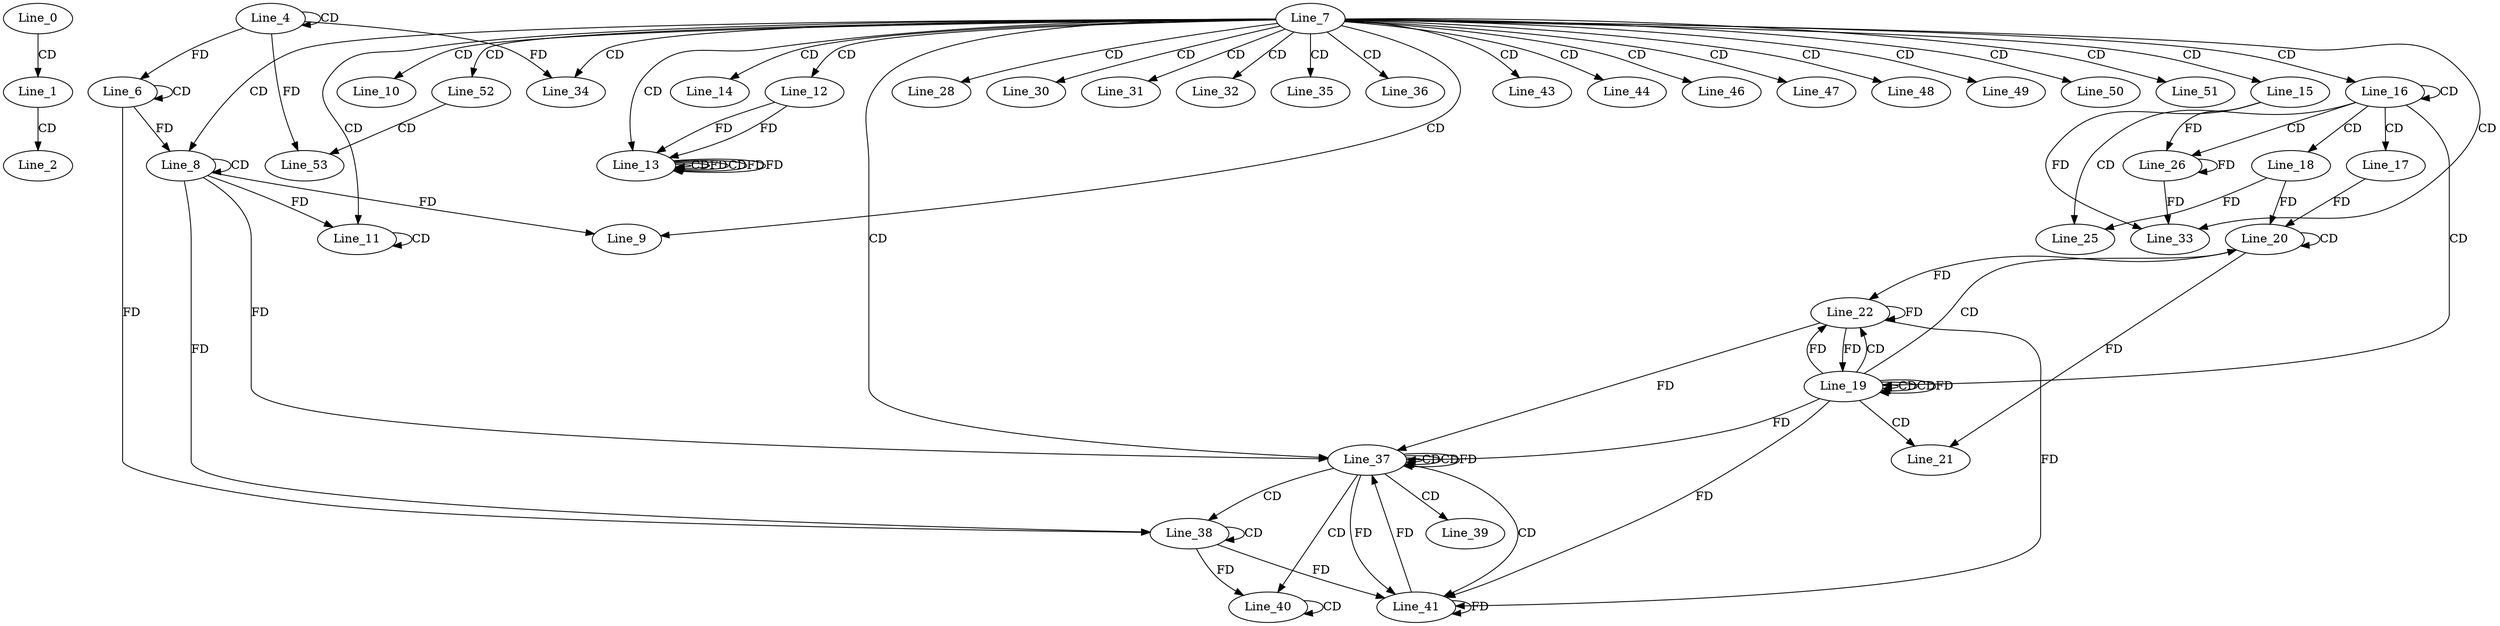 digraph G {
  Line_0;
  Line_1;
  Line_2;
  Line_4;
  Line_4;
  Line_6;
  Line_6;
  Line_7;
  Line_8;
  Line_8;
  Line_9;
  Line_10;
  Line_11;
  Line_11;
  Line_11;
  Line_12;
  Line_13;
  Line_13;
  Line_13;
  Line_14;
  Line_15;
  Line_16;
  Line_16;
  Line_17;
  Line_18;
  Line_19;
  Line_19;
  Line_20;
  Line_20;
  Line_21;
  Line_22;
  Line_25;
  Line_26;
  Line_26;
  Line_28;
  Line_30;
  Line_31;
  Line_32;
  Line_33;
  Line_34;
  Line_35;
  Line_36;
  Line_37;
  Line_37;
  Line_37;
  Line_38;
  Line_38;
  Line_38;
  Line_38;
  Line_39;
  Line_40;
  Line_40;
  Line_41;
  Line_43;
  Line_44;
  Line_46;
  Line_47;
  Line_48;
  Line_49;
  Line_50;
  Line_51;
  Line_52;
  Line_53;
  Line_0 -> Line_1 [ label="CD" ];
  Line_1 -> Line_2 [ label="CD" ];
  Line_4 -> Line_4 [ label="CD" ];
  Line_6 -> Line_6 [ label="CD" ];
  Line_4 -> Line_6 [ label="FD" ];
  Line_7 -> Line_8 [ label="CD" ];
  Line_8 -> Line_8 [ label="CD" ];
  Line_6 -> Line_8 [ label="FD" ];
  Line_7 -> Line_9 [ label="CD" ];
  Line_8 -> Line_9 [ label="FD" ];
  Line_7 -> Line_10 [ label="CD" ];
  Line_7 -> Line_11 [ label="CD" ];
  Line_11 -> Line_11 [ label="CD" ];
  Line_8 -> Line_11 [ label="FD" ];
  Line_7 -> Line_12 [ label="CD" ];
  Line_7 -> Line_13 [ label="CD" ];
  Line_13 -> Line_13 [ label="CD" ];
  Line_12 -> Line_13 [ label="FD" ];
  Line_13 -> Line_13 [ label="FD" ];
  Line_13 -> Line_13 [ label="CD" ];
  Line_12 -> Line_13 [ label="FD" ];
  Line_13 -> Line_13 [ label="FD" ];
  Line_13 -> Line_13 [ label="FD" ];
  Line_7 -> Line_14 [ label="CD" ];
  Line_7 -> Line_15 [ label="CD" ];
  Line_7 -> Line_16 [ label="CD" ];
  Line_16 -> Line_16 [ label="CD" ];
  Line_16 -> Line_17 [ label="CD" ];
  Line_16 -> Line_18 [ label="CD" ];
  Line_16 -> Line_19 [ label="CD" ];
  Line_19 -> Line_19 [ label="CD" ];
  Line_19 -> Line_19 [ label="CD" ];
  Line_19 -> Line_20 [ label="CD" ];
  Line_20 -> Line_20 [ label="CD" ];
  Line_17 -> Line_20 [ label="FD" ];
  Line_18 -> Line_20 [ label="FD" ];
  Line_19 -> Line_21 [ label="CD" ];
  Line_20 -> Line_21 [ label="FD" ];
  Line_19 -> Line_22 [ label="CD" ];
  Line_19 -> Line_22 [ label="FD" ];
  Line_22 -> Line_22 [ label="FD" ];
  Line_20 -> Line_22 [ label="FD" ];
  Line_16 -> Line_25 [ label="CD" ];
  Line_18 -> Line_25 [ label="FD" ];
  Line_16 -> Line_26 [ label="CD" ];
  Line_15 -> Line_26 [ label="FD" ];
  Line_26 -> Line_26 [ label="FD" ];
  Line_7 -> Line_28 [ label="CD" ];
  Line_7 -> Line_30 [ label="CD" ];
  Line_7 -> Line_31 [ label="CD" ];
  Line_7 -> Line_32 [ label="CD" ];
  Line_7 -> Line_33 [ label="CD" ];
  Line_15 -> Line_33 [ label="FD" ];
  Line_26 -> Line_33 [ label="FD" ];
  Line_7 -> Line_34 [ label="CD" ];
  Line_4 -> Line_34 [ label="FD" ];
  Line_7 -> Line_35 [ label="CD" ];
  Line_7 -> Line_36 [ label="CD" ];
  Line_7 -> Line_37 [ label="CD" ];
  Line_37 -> Line_37 [ label="CD" ];
  Line_19 -> Line_37 [ label="FD" ];
  Line_22 -> Line_37 [ label="FD" ];
  Line_8 -> Line_37 [ label="FD" ];
  Line_37 -> Line_37 [ label="CD" ];
  Line_37 -> Line_38 [ label="CD" ];
  Line_38 -> Line_38 [ label="CD" ];
  Line_6 -> Line_38 [ label="FD" ];
  Line_8 -> Line_38 [ label="FD" ];
  Line_37 -> Line_39 [ label="CD" ];
  Line_37 -> Line_40 [ label="CD" ];
  Line_38 -> Line_40 [ label="FD" ];
  Line_40 -> Line_40 [ label="CD" ];
  Line_37 -> Line_41 [ label="CD" ];
  Line_37 -> Line_41 [ label="FD" ];
  Line_41 -> Line_41 [ label="FD" ];
  Line_19 -> Line_41 [ label="FD" ];
  Line_22 -> Line_41 [ label="FD" ];
  Line_38 -> Line_41 [ label="FD" ];
  Line_7 -> Line_43 [ label="CD" ];
  Line_7 -> Line_44 [ label="CD" ];
  Line_7 -> Line_46 [ label="CD" ];
  Line_7 -> Line_47 [ label="CD" ];
  Line_7 -> Line_48 [ label="CD" ];
  Line_7 -> Line_49 [ label="CD" ];
  Line_7 -> Line_50 [ label="CD" ];
  Line_7 -> Line_51 [ label="CD" ];
  Line_7 -> Line_52 [ label="CD" ];
  Line_52 -> Line_53 [ label="CD" ];
  Line_4 -> Line_53 [ label="FD" ];
  Line_19 -> Line_19 [ label="FD" ];
  Line_22 -> Line_19 [ label="FD" ];
  Line_37 -> Line_37 [ label="FD" ];
  Line_41 -> Line_37 [ label="FD" ];
}
